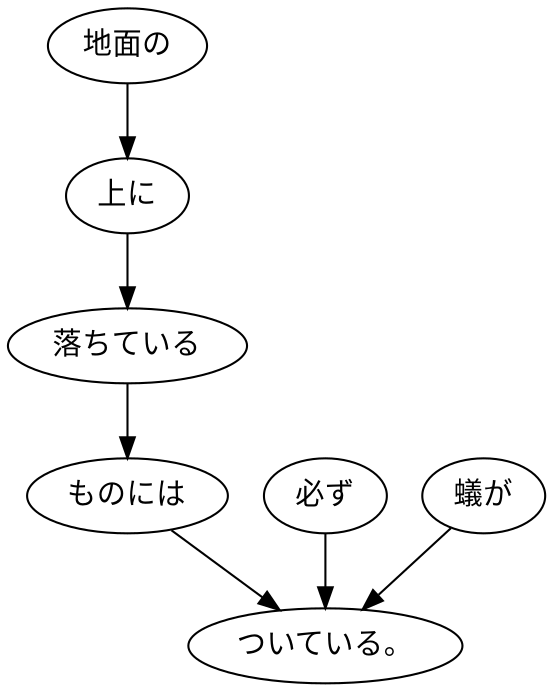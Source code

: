 digraph graph4021 {
	node0 [label="地面の"];
	node1 [label="上に"];
	node2 [label="落ちている"];
	node3 [label="ものには"];
	node4 [label="必ず"];
	node5 [label="蟻が"];
	node6 [label="ついている。"];
	node0 -> node1;
	node1 -> node2;
	node2 -> node3;
	node3 -> node6;
	node4 -> node6;
	node5 -> node6;
}
